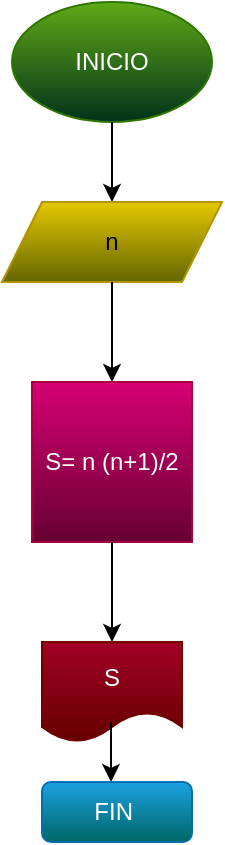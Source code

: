 <mxfile>
    <diagram id="fa5nRP59jrBHJRhOKALd" name="Página-1">
        <mxGraphModel dx="662" dy="461" grid="1" gridSize="10" guides="1" tooltips="1" connect="1" arrows="1" fold="1" page="1" pageScale="1" pageWidth="827" pageHeight="1169" math="0" shadow="0">
            <root>
                <mxCell id="0"/>
                <mxCell id="1" parent="0"/>
                <mxCell id="2" value="INICIO" style="ellipse;whiteSpace=wrap;html=1;fillColor=#60a917;fontColor=#ffffff;strokeColor=#2D7600;gradientColor=#00331A;" vertex="1" parent="1">
                    <mxGeometry x="290" y="10" width="100" height="60" as="geometry"/>
                </mxCell>
                <mxCell id="3" value="" style="endArrow=classic;html=1;" edge="1" parent="1" source="2">
                    <mxGeometry width="50" height="50" relative="1" as="geometry">
                        <mxPoint x="340" y="120" as="sourcePoint"/>
                        <mxPoint x="340" y="110" as="targetPoint"/>
                    </mxGeometry>
                </mxCell>
                <mxCell id="4" value="n" style="shape=parallelogram;perimeter=parallelogramPerimeter;whiteSpace=wrap;html=1;fixedSize=1;fillColor=#e3c800;fontColor=#000000;strokeColor=#B09500;gradientColor=#666600;" vertex="1" parent="1">
                    <mxGeometry x="285" y="110" width="110" height="40" as="geometry"/>
                </mxCell>
                <mxCell id="5" value="" style="endArrow=classic;html=1;" edge="1" parent="1" source="4">
                    <mxGeometry width="50" height="50" relative="1" as="geometry">
                        <mxPoint x="340" y="200" as="sourcePoint"/>
                        <mxPoint x="340" y="200" as="targetPoint"/>
                    </mxGeometry>
                </mxCell>
                <mxCell id="6" value="S= n (n+1)/2" style="whiteSpace=wrap;html=1;aspect=fixed;fillColor=#d80073;fontColor=#ffffff;strokeColor=#A50040;gradientColor=#660033;" vertex="1" parent="1">
                    <mxGeometry x="300" y="200" width="80" height="80" as="geometry"/>
                </mxCell>
                <mxCell id="7" value="" style="endArrow=classic;html=1;" edge="1" parent="1" source="6">
                    <mxGeometry width="50" height="50" relative="1" as="geometry">
                        <mxPoint x="340" y="330" as="sourcePoint"/>
                        <mxPoint x="340" y="330" as="targetPoint"/>
                    </mxGeometry>
                </mxCell>
                <mxCell id="8" value="S" style="shape=document;whiteSpace=wrap;html=1;boundedLbl=1;fillColor=#a20025;fontColor=#ffffff;strokeColor=#6F0000;gradientColor=#660000;" vertex="1" parent="1">
                    <mxGeometry x="305" y="330" width="70" height="50" as="geometry"/>
                </mxCell>
                <mxCell id="9" value="" style="endArrow=classic;html=1;" edge="1" parent="1">
                    <mxGeometry width="50" height="50" relative="1" as="geometry">
                        <mxPoint x="339.5" y="370" as="sourcePoint"/>
                        <mxPoint x="339.5" y="400" as="targetPoint"/>
                    </mxGeometry>
                </mxCell>
                <mxCell id="10" value="FIN&amp;nbsp;" style="rounded=1;whiteSpace=wrap;html=1;fillColor=#1ba1e2;fontColor=#ffffff;strokeColor=#006EAF;gradientColor=#006666;" vertex="1" parent="1">
                    <mxGeometry x="305" y="400" width="75" height="30" as="geometry"/>
                </mxCell>
            </root>
        </mxGraphModel>
    </diagram>
</mxfile>